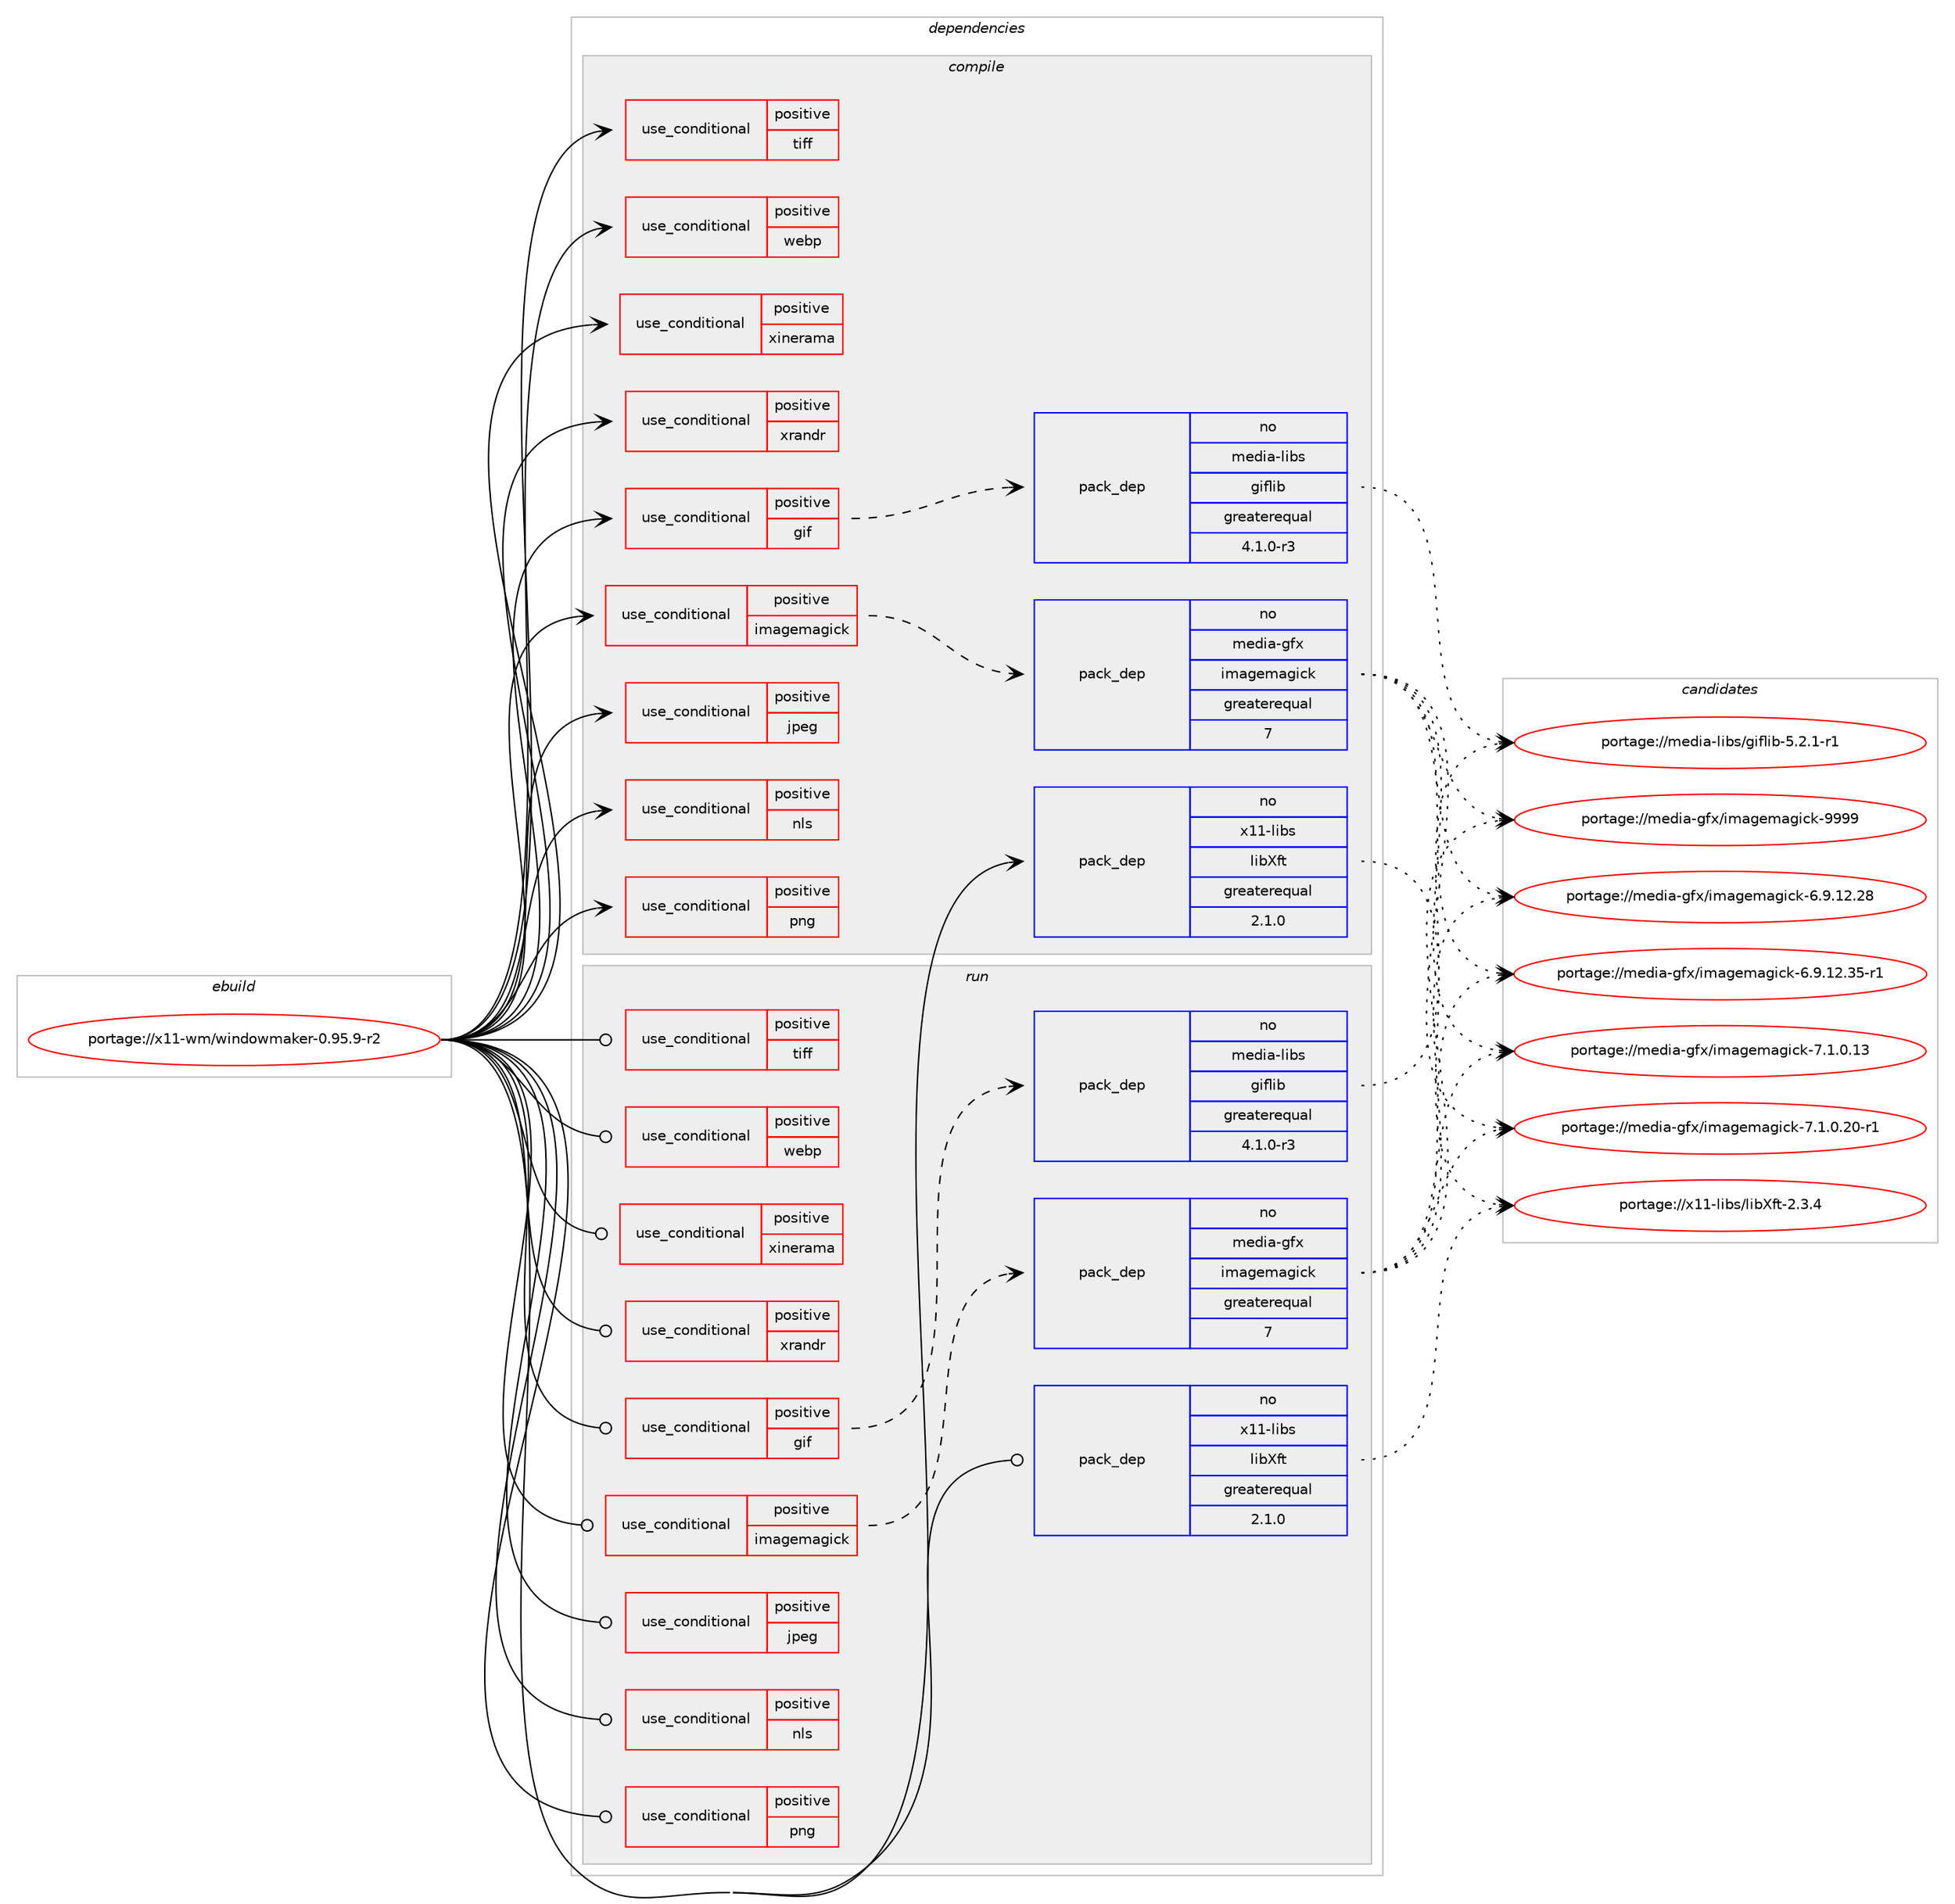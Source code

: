 digraph prolog {

# *************
# Graph options
# *************

newrank=true;
concentrate=true;
compound=true;
graph [rankdir=LR,fontname=Helvetica,fontsize=10,ranksep=1.5];#, ranksep=2.5, nodesep=0.2];
edge  [arrowhead=vee];
node  [fontname=Helvetica,fontsize=10];

# **********
# The ebuild
# **********

subgraph cluster_leftcol {
color=gray;
rank=same;
label=<<i>ebuild</i>>;
id [label="portage://x11-wm/windowmaker-0.95.9-r2", color=red, width=4, href="../x11-wm/windowmaker-0.95.9-r2.svg"];
}

# ****************
# The dependencies
# ****************

subgraph cluster_midcol {
color=gray;
label=<<i>dependencies</i>>;
subgraph cluster_compile {
fillcolor="#eeeeee";
style=filled;
label=<<i>compile</i>>;
subgraph cond188 {
dependency1562 [label=<<TABLE BORDER="0" CELLBORDER="1" CELLSPACING="0" CELLPADDING="4"><TR><TD ROWSPAN="3" CELLPADDING="10">use_conditional</TD></TR><TR><TD>positive</TD></TR><TR><TD>gif</TD></TR></TABLE>>, shape=none, color=red];
subgraph pack1316 {
dependency1563 [label=<<TABLE BORDER="0" CELLBORDER="1" CELLSPACING="0" CELLPADDING="4" WIDTH="220"><TR><TD ROWSPAN="6" CELLPADDING="30">pack_dep</TD></TR><TR><TD WIDTH="110">no</TD></TR><TR><TD>media-libs</TD></TR><TR><TD>giflib</TD></TR><TR><TD>greaterequal</TD></TR><TR><TD>4.1.0-r3</TD></TR></TABLE>>, shape=none, color=blue];
}
dependency1562:e -> dependency1563:w [weight=20,style="dashed",arrowhead="vee"];
}
id:e -> dependency1562:w [weight=20,style="solid",arrowhead="vee"];
subgraph cond189 {
dependency1564 [label=<<TABLE BORDER="0" CELLBORDER="1" CELLSPACING="0" CELLPADDING="4"><TR><TD ROWSPAN="3" CELLPADDING="10">use_conditional</TD></TR><TR><TD>positive</TD></TR><TR><TD>imagemagick</TD></TR></TABLE>>, shape=none, color=red];
subgraph pack1317 {
dependency1565 [label=<<TABLE BORDER="0" CELLBORDER="1" CELLSPACING="0" CELLPADDING="4" WIDTH="220"><TR><TD ROWSPAN="6" CELLPADDING="30">pack_dep</TD></TR><TR><TD WIDTH="110">no</TD></TR><TR><TD>media-gfx</TD></TR><TR><TD>imagemagick</TD></TR><TR><TD>greaterequal</TD></TR><TR><TD>7</TD></TR></TABLE>>, shape=none, color=blue];
}
dependency1564:e -> dependency1565:w [weight=20,style="dashed",arrowhead="vee"];
}
id:e -> dependency1564:w [weight=20,style="solid",arrowhead="vee"];
subgraph cond190 {
dependency1566 [label=<<TABLE BORDER="0" CELLBORDER="1" CELLSPACING="0" CELLPADDING="4"><TR><TD ROWSPAN="3" CELLPADDING="10">use_conditional</TD></TR><TR><TD>positive</TD></TR><TR><TD>jpeg</TD></TR></TABLE>>, shape=none, color=red];
# *** BEGIN UNKNOWN DEPENDENCY TYPE (TODO) ***
# dependency1566 -> package_dependency(portage://x11-wm/windowmaker-0.95.9-r2,install,no,virtual,jpeg,none,[,,],[slot(0),equal],[])
# *** END UNKNOWN DEPENDENCY TYPE (TODO) ***

}
id:e -> dependency1566:w [weight=20,style="solid",arrowhead="vee"];
subgraph cond191 {
dependency1567 [label=<<TABLE BORDER="0" CELLBORDER="1" CELLSPACING="0" CELLPADDING="4"><TR><TD ROWSPAN="3" CELLPADDING="10">use_conditional</TD></TR><TR><TD>positive</TD></TR><TR><TD>nls</TD></TR></TABLE>>, shape=none, color=red];
# *** BEGIN UNKNOWN DEPENDENCY TYPE (TODO) ***
# dependency1567 -> package_dependency(portage://x11-wm/windowmaker-0.95.9-r2,install,no,virtual,libintl,none,[,,],[],[])
# *** END UNKNOWN DEPENDENCY TYPE (TODO) ***

}
id:e -> dependency1567:w [weight=20,style="solid",arrowhead="vee"];
subgraph cond192 {
dependency1568 [label=<<TABLE BORDER="0" CELLBORDER="1" CELLSPACING="0" CELLPADDING="4"><TR><TD ROWSPAN="3" CELLPADDING="10">use_conditional</TD></TR><TR><TD>positive</TD></TR><TR><TD>png</TD></TR></TABLE>>, shape=none, color=red];
# *** BEGIN UNKNOWN DEPENDENCY TYPE (TODO) ***
# dependency1568 -> package_dependency(portage://x11-wm/windowmaker-0.95.9-r2,install,no,media-libs,libpng,none,[,,],[slot(0),equal],[])
# *** END UNKNOWN DEPENDENCY TYPE (TODO) ***

}
id:e -> dependency1568:w [weight=20,style="solid",arrowhead="vee"];
subgraph cond193 {
dependency1569 [label=<<TABLE BORDER="0" CELLBORDER="1" CELLSPACING="0" CELLPADDING="4"><TR><TD ROWSPAN="3" CELLPADDING="10">use_conditional</TD></TR><TR><TD>positive</TD></TR><TR><TD>tiff</TD></TR></TABLE>>, shape=none, color=red];
# *** BEGIN UNKNOWN DEPENDENCY TYPE (TODO) ***
# dependency1569 -> package_dependency(portage://x11-wm/windowmaker-0.95.9-r2,install,no,media-libs,tiff,none,[,,],[slot(0)],[])
# *** END UNKNOWN DEPENDENCY TYPE (TODO) ***

}
id:e -> dependency1569:w [weight=20,style="solid",arrowhead="vee"];
subgraph cond194 {
dependency1570 [label=<<TABLE BORDER="0" CELLBORDER="1" CELLSPACING="0" CELLPADDING="4"><TR><TD ROWSPAN="3" CELLPADDING="10">use_conditional</TD></TR><TR><TD>positive</TD></TR><TR><TD>webp</TD></TR></TABLE>>, shape=none, color=red];
# *** BEGIN UNKNOWN DEPENDENCY TYPE (TODO) ***
# dependency1570 -> package_dependency(portage://x11-wm/windowmaker-0.95.9-r2,install,no,media-libs,libwebp,none,[,,],[],[])
# *** END UNKNOWN DEPENDENCY TYPE (TODO) ***

}
id:e -> dependency1570:w [weight=20,style="solid",arrowhead="vee"];
subgraph cond195 {
dependency1571 [label=<<TABLE BORDER="0" CELLBORDER="1" CELLSPACING="0" CELLPADDING="4"><TR><TD ROWSPAN="3" CELLPADDING="10">use_conditional</TD></TR><TR><TD>positive</TD></TR><TR><TD>xinerama</TD></TR></TABLE>>, shape=none, color=red];
# *** BEGIN UNKNOWN DEPENDENCY TYPE (TODO) ***
# dependency1571 -> package_dependency(portage://x11-wm/windowmaker-0.95.9-r2,install,no,x11-libs,libXinerama,none,[,,],[],[])
# *** END UNKNOWN DEPENDENCY TYPE (TODO) ***

}
id:e -> dependency1571:w [weight=20,style="solid",arrowhead="vee"];
subgraph cond196 {
dependency1572 [label=<<TABLE BORDER="0" CELLBORDER="1" CELLSPACING="0" CELLPADDING="4"><TR><TD ROWSPAN="3" CELLPADDING="10">use_conditional</TD></TR><TR><TD>positive</TD></TR><TR><TD>xrandr</TD></TR></TABLE>>, shape=none, color=red];
# *** BEGIN UNKNOWN DEPENDENCY TYPE (TODO) ***
# dependency1572 -> package_dependency(portage://x11-wm/windowmaker-0.95.9-r2,install,no,x11-libs,libXrandr,none,[,,],[],[])
# *** END UNKNOWN DEPENDENCY TYPE (TODO) ***

}
id:e -> dependency1572:w [weight=20,style="solid",arrowhead="vee"];
# *** BEGIN UNKNOWN DEPENDENCY TYPE (TODO) ***
# id -> package_dependency(portage://x11-wm/windowmaker-0.95.9-r2,install,no,media-libs,fontconfig,none,[,,],[],[])
# *** END UNKNOWN DEPENDENCY TYPE (TODO) ***

subgraph pack1318 {
dependency1573 [label=<<TABLE BORDER="0" CELLBORDER="1" CELLSPACING="0" CELLPADDING="4" WIDTH="220"><TR><TD ROWSPAN="6" CELLPADDING="30">pack_dep</TD></TR><TR><TD WIDTH="110">no</TD></TR><TR><TD>x11-libs</TD></TR><TR><TD>libXft</TD></TR><TR><TD>greaterequal</TD></TR><TR><TD>2.1.0</TD></TR></TABLE>>, shape=none, color=blue];
}
id:e -> dependency1573:w [weight=20,style="solid",arrowhead="vee"];
# *** BEGIN UNKNOWN DEPENDENCY TYPE (TODO) ***
# id -> package_dependency(portage://x11-wm/windowmaker-0.95.9-r2,install,no,x11-libs,libXmu,none,[,,],[],[])
# *** END UNKNOWN DEPENDENCY TYPE (TODO) ***

# *** BEGIN UNKNOWN DEPENDENCY TYPE (TODO) ***
# id -> package_dependency(portage://x11-wm/windowmaker-0.95.9-r2,install,no,x11-libs,libXpm,none,[,,],[],[])
# *** END UNKNOWN DEPENDENCY TYPE (TODO) ***

# *** BEGIN UNKNOWN DEPENDENCY TYPE (TODO) ***
# id -> package_dependency(portage://x11-wm/windowmaker-0.95.9-r2,install,no,x11-libs,libXt,none,[,,],[],[])
# *** END UNKNOWN DEPENDENCY TYPE (TODO) ***

# *** BEGIN UNKNOWN DEPENDENCY TYPE (TODO) ***
# id -> package_dependency(portage://x11-wm/windowmaker-0.95.9-r2,install,no,x11-libs,libXv,none,[,,],[],[])
# *** END UNKNOWN DEPENDENCY TYPE (TODO) ***

}
subgraph cluster_compileandrun {
fillcolor="#eeeeee";
style=filled;
label=<<i>compile and run</i>>;
}
subgraph cluster_run {
fillcolor="#eeeeee";
style=filled;
label=<<i>run</i>>;
subgraph cond197 {
dependency1574 [label=<<TABLE BORDER="0" CELLBORDER="1" CELLSPACING="0" CELLPADDING="4"><TR><TD ROWSPAN="3" CELLPADDING="10">use_conditional</TD></TR><TR><TD>positive</TD></TR><TR><TD>gif</TD></TR></TABLE>>, shape=none, color=red];
subgraph pack1319 {
dependency1575 [label=<<TABLE BORDER="0" CELLBORDER="1" CELLSPACING="0" CELLPADDING="4" WIDTH="220"><TR><TD ROWSPAN="6" CELLPADDING="30">pack_dep</TD></TR><TR><TD WIDTH="110">no</TD></TR><TR><TD>media-libs</TD></TR><TR><TD>giflib</TD></TR><TR><TD>greaterequal</TD></TR><TR><TD>4.1.0-r3</TD></TR></TABLE>>, shape=none, color=blue];
}
dependency1574:e -> dependency1575:w [weight=20,style="dashed",arrowhead="vee"];
}
id:e -> dependency1574:w [weight=20,style="solid",arrowhead="odot"];
subgraph cond198 {
dependency1576 [label=<<TABLE BORDER="0" CELLBORDER="1" CELLSPACING="0" CELLPADDING="4"><TR><TD ROWSPAN="3" CELLPADDING="10">use_conditional</TD></TR><TR><TD>positive</TD></TR><TR><TD>imagemagick</TD></TR></TABLE>>, shape=none, color=red];
subgraph pack1320 {
dependency1577 [label=<<TABLE BORDER="0" CELLBORDER="1" CELLSPACING="0" CELLPADDING="4" WIDTH="220"><TR><TD ROWSPAN="6" CELLPADDING="30">pack_dep</TD></TR><TR><TD WIDTH="110">no</TD></TR><TR><TD>media-gfx</TD></TR><TR><TD>imagemagick</TD></TR><TR><TD>greaterequal</TD></TR><TR><TD>7</TD></TR></TABLE>>, shape=none, color=blue];
}
dependency1576:e -> dependency1577:w [weight=20,style="dashed",arrowhead="vee"];
}
id:e -> dependency1576:w [weight=20,style="solid",arrowhead="odot"];
subgraph cond199 {
dependency1578 [label=<<TABLE BORDER="0" CELLBORDER="1" CELLSPACING="0" CELLPADDING="4"><TR><TD ROWSPAN="3" CELLPADDING="10">use_conditional</TD></TR><TR><TD>positive</TD></TR><TR><TD>jpeg</TD></TR></TABLE>>, shape=none, color=red];
# *** BEGIN UNKNOWN DEPENDENCY TYPE (TODO) ***
# dependency1578 -> package_dependency(portage://x11-wm/windowmaker-0.95.9-r2,run,no,virtual,jpeg,none,[,,],[slot(0),equal],[])
# *** END UNKNOWN DEPENDENCY TYPE (TODO) ***

}
id:e -> dependency1578:w [weight=20,style="solid",arrowhead="odot"];
subgraph cond200 {
dependency1579 [label=<<TABLE BORDER="0" CELLBORDER="1" CELLSPACING="0" CELLPADDING="4"><TR><TD ROWSPAN="3" CELLPADDING="10">use_conditional</TD></TR><TR><TD>positive</TD></TR><TR><TD>nls</TD></TR></TABLE>>, shape=none, color=red];
# *** BEGIN UNKNOWN DEPENDENCY TYPE (TODO) ***
# dependency1579 -> package_dependency(portage://x11-wm/windowmaker-0.95.9-r2,run,no,virtual,libintl,none,[,,],[],[])
# *** END UNKNOWN DEPENDENCY TYPE (TODO) ***

}
id:e -> dependency1579:w [weight=20,style="solid",arrowhead="odot"];
subgraph cond201 {
dependency1580 [label=<<TABLE BORDER="0" CELLBORDER="1" CELLSPACING="0" CELLPADDING="4"><TR><TD ROWSPAN="3" CELLPADDING="10">use_conditional</TD></TR><TR><TD>positive</TD></TR><TR><TD>png</TD></TR></TABLE>>, shape=none, color=red];
# *** BEGIN UNKNOWN DEPENDENCY TYPE (TODO) ***
# dependency1580 -> package_dependency(portage://x11-wm/windowmaker-0.95.9-r2,run,no,media-libs,libpng,none,[,,],[slot(0),equal],[])
# *** END UNKNOWN DEPENDENCY TYPE (TODO) ***

}
id:e -> dependency1580:w [weight=20,style="solid",arrowhead="odot"];
subgraph cond202 {
dependency1581 [label=<<TABLE BORDER="0" CELLBORDER="1" CELLSPACING="0" CELLPADDING="4"><TR><TD ROWSPAN="3" CELLPADDING="10">use_conditional</TD></TR><TR><TD>positive</TD></TR><TR><TD>tiff</TD></TR></TABLE>>, shape=none, color=red];
# *** BEGIN UNKNOWN DEPENDENCY TYPE (TODO) ***
# dependency1581 -> package_dependency(portage://x11-wm/windowmaker-0.95.9-r2,run,no,media-libs,tiff,none,[,,],[slot(0)],[])
# *** END UNKNOWN DEPENDENCY TYPE (TODO) ***

}
id:e -> dependency1581:w [weight=20,style="solid",arrowhead="odot"];
subgraph cond203 {
dependency1582 [label=<<TABLE BORDER="0" CELLBORDER="1" CELLSPACING="0" CELLPADDING="4"><TR><TD ROWSPAN="3" CELLPADDING="10">use_conditional</TD></TR><TR><TD>positive</TD></TR><TR><TD>webp</TD></TR></TABLE>>, shape=none, color=red];
# *** BEGIN UNKNOWN DEPENDENCY TYPE (TODO) ***
# dependency1582 -> package_dependency(portage://x11-wm/windowmaker-0.95.9-r2,run,no,media-libs,libwebp,none,[,,],[],[])
# *** END UNKNOWN DEPENDENCY TYPE (TODO) ***

}
id:e -> dependency1582:w [weight=20,style="solid",arrowhead="odot"];
subgraph cond204 {
dependency1583 [label=<<TABLE BORDER="0" CELLBORDER="1" CELLSPACING="0" CELLPADDING="4"><TR><TD ROWSPAN="3" CELLPADDING="10">use_conditional</TD></TR><TR><TD>positive</TD></TR><TR><TD>xinerama</TD></TR></TABLE>>, shape=none, color=red];
# *** BEGIN UNKNOWN DEPENDENCY TYPE (TODO) ***
# dependency1583 -> package_dependency(portage://x11-wm/windowmaker-0.95.9-r2,run,no,x11-libs,libXinerama,none,[,,],[],[])
# *** END UNKNOWN DEPENDENCY TYPE (TODO) ***

}
id:e -> dependency1583:w [weight=20,style="solid",arrowhead="odot"];
subgraph cond205 {
dependency1584 [label=<<TABLE BORDER="0" CELLBORDER="1" CELLSPACING="0" CELLPADDING="4"><TR><TD ROWSPAN="3" CELLPADDING="10">use_conditional</TD></TR><TR><TD>positive</TD></TR><TR><TD>xrandr</TD></TR></TABLE>>, shape=none, color=red];
# *** BEGIN UNKNOWN DEPENDENCY TYPE (TODO) ***
# dependency1584 -> package_dependency(portage://x11-wm/windowmaker-0.95.9-r2,run,no,x11-libs,libXrandr,none,[,,],[],[])
# *** END UNKNOWN DEPENDENCY TYPE (TODO) ***

}
id:e -> dependency1584:w [weight=20,style="solid",arrowhead="odot"];
# *** BEGIN UNKNOWN DEPENDENCY TYPE (TODO) ***
# id -> package_dependency(portage://x11-wm/windowmaker-0.95.9-r2,run,no,media-libs,fontconfig,none,[,,],[],[])
# *** END UNKNOWN DEPENDENCY TYPE (TODO) ***

subgraph pack1321 {
dependency1585 [label=<<TABLE BORDER="0" CELLBORDER="1" CELLSPACING="0" CELLPADDING="4" WIDTH="220"><TR><TD ROWSPAN="6" CELLPADDING="30">pack_dep</TD></TR><TR><TD WIDTH="110">no</TD></TR><TR><TD>x11-libs</TD></TR><TR><TD>libXft</TD></TR><TR><TD>greaterequal</TD></TR><TR><TD>2.1.0</TD></TR></TABLE>>, shape=none, color=blue];
}
id:e -> dependency1585:w [weight=20,style="solid",arrowhead="odot"];
# *** BEGIN UNKNOWN DEPENDENCY TYPE (TODO) ***
# id -> package_dependency(portage://x11-wm/windowmaker-0.95.9-r2,run,no,x11-libs,libXmu,none,[,,],[],[])
# *** END UNKNOWN DEPENDENCY TYPE (TODO) ***

# *** BEGIN UNKNOWN DEPENDENCY TYPE (TODO) ***
# id -> package_dependency(portage://x11-wm/windowmaker-0.95.9-r2,run,no,x11-libs,libXpm,none,[,,],[],[])
# *** END UNKNOWN DEPENDENCY TYPE (TODO) ***

# *** BEGIN UNKNOWN DEPENDENCY TYPE (TODO) ***
# id -> package_dependency(portage://x11-wm/windowmaker-0.95.9-r2,run,no,x11-libs,libXt,none,[,,],[],[])
# *** END UNKNOWN DEPENDENCY TYPE (TODO) ***

# *** BEGIN UNKNOWN DEPENDENCY TYPE (TODO) ***
# id -> package_dependency(portage://x11-wm/windowmaker-0.95.9-r2,run,no,x11-libs,libXv,none,[,,],[],[])
# *** END UNKNOWN DEPENDENCY TYPE (TODO) ***

}
}

# **************
# The candidates
# **************

subgraph cluster_choices {
rank=same;
color=gray;
label=<<i>candidates</i>>;

subgraph choice1316 {
color=black;
nodesep=1;
choice10910110010597451081059811547103105102108105984553465046494511449 [label="portage://media-libs/giflib-5.2.1-r1", color=red, width=4,href="../media-libs/giflib-5.2.1-r1.svg"];
dependency1563:e -> choice10910110010597451081059811547103105102108105984553465046494511449:w [style=dotted,weight="100"];
}
subgraph choice1317 {
color=black;
nodesep=1;
choice10910110010597451031021204710510997103101109971031059910745544657464950465056 [label="portage://media-gfx/imagemagick-6.9.12.28", color=red, width=4,href="../media-gfx/imagemagick-6.9.12.28.svg"];
choice109101100105974510310212047105109971031011099710310599107455446574649504651534511449 [label="portage://media-gfx/imagemagick-6.9.12.35-r1", color=red, width=4,href="../media-gfx/imagemagick-6.9.12.35-r1.svg"];
choice109101100105974510310212047105109971031011099710310599107455546494648464951 [label="portage://media-gfx/imagemagick-7.1.0.13", color=red, width=4,href="../media-gfx/imagemagick-7.1.0.13.svg"];
choice1091011001059745103102120471051099710310110997103105991074555464946484650484511449 [label="portage://media-gfx/imagemagick-7.1.0.20-r1", color=red, width=4,href="../media-gfx/imagemagick-7.1.0.20-r1.svg"];
choice1091011001059745103102120471051099710310110997103105991074557575757 [label="portage://media-gfx/imagemagick-9999", color=red, width=4,href="../media-gfx/imagemagick-9999.svg"];
dependency1565:e -> choice10910110010597451031021204710510997103101109971031059910745544657464950465056:w [style=dotted,weight="100"];
dependency1565:e -> choice109101100105974510310212047105109971031011099710310599107455446574649504651534511449:w [style=dotted,weight="100"];
dependency1565:e -> choice109101100105974510310212047105109971031011099710310599107455546494648464951:w [style=dotted,weight="100"];
dependency1565:e -> choice1091011001059745103102120471051099710310110997103105991074555464946484650484511449:w [style=dotted,weight="100"];
dependency1565:e -> choice1091011001059745103102120471051099710310110997103105991074557575757:w [style=dotted,weight="100"];
}
subgraph choice1318 {
color=black;
nodesep=1;
choice12049494510810598115471081059888102116455046514652 [label="portage://x11-libs/libXft-2.3.4", color=red, width=4,href="../x11-libs/libXft-2.3.4.svg"];
dependency1573:e -> choice12049494510810598115471081059888102116455046514652:w [style=dotted,weight="100"];
}
subgraph choice1319 {
color=black;
nodesep=1;
choice10910110010597451081059811547103105102108105984553465046494511449 [label="portage://media-libs/giflib-5.2.1-r1", color=red, width=4,href="../media-libs/giflib-5.2.1-r1.svg"];
dependency1575:e -> choice10910110010597451081059811547103105102108105984553465046494511449:w [style=dotted,weight="100"];
}
subgraph choice1320 {
color=black;
nodesep=1;
choice10910110010597451031021204710510997103101109971031059910745544657464950465056 [label="portage://media-gfx/imagemagick-6.9.12.28", color=red, width=4,href="../media-gfx/imagemagick-6.9.12.28.svg"];
choice109101100105974510310212047105109971031011099710310599107455446574649504651534511449 [label="portage://media-gfx/imagemagick-6.9.12.35-r1", color=red, width=4,href="../media-gfx/imagemagick-6.9.12.35-r1.svg"];
choice109101100105974510310212047105109971031011099710310599107455546494648464951 [label="portage://media-gfx/imagemagick-7.1.0.13", color=red, width=4,href="../media-gfx/imagemagick-7.1.0.13.svg"];
choice1091011001059745103102120471051099710310110997103105991074555464946484650484511449 [label="portage://media-gfx/imagemagick-7.1.0.20-r1", color=red, width=4,href="../media-gfx/imagemagick-7.1.0.20-r1.svg"];
choice1091011001059745103102120471051099710310110997103105991074557575757 [label="portage://media-gfx/imagemagick-9999", color=red, width=4,href="../media-gfx/imagemagick-9999.svg"];
dependency1577:e -> choice10910110010597451031021204710510997103101109971031059910745544657464950465056:w [style=dotted,weight="100"];
dependency1577:e -> choice109101100105974510310212047105109971031011099710310599107455446574649504651534511449:w [style=dotted,weight="100"];
dependency1577:e -> choice109101100105974510310212047105109971031011099710310599107455546494648464951:w [style=dotted,weight="100"];
dependency1577:e -> choice1091011001059745103102120471051099710310110997103105991074555464946484650484511449:w [style=dotted,weight="100"];
dependency1577:e -> choice1091011001059745103102120471051099710310110997103105991074557575757:w [style=dotted,weight="100"];
}
subgraph choice1321 {
color=black;
nodesep=1;
choice12049494510810598115471081059888102116455046514652 [label="portage://x11-libs/libXft-2.3.4", color=red, width=4,href="../x11-libs/libXft-2.3.4.svg"];
dependency1585:e -> choice12049494510810598115471081059888102116455046514652:w [style=dotted,weight="100"];
}
}

}
